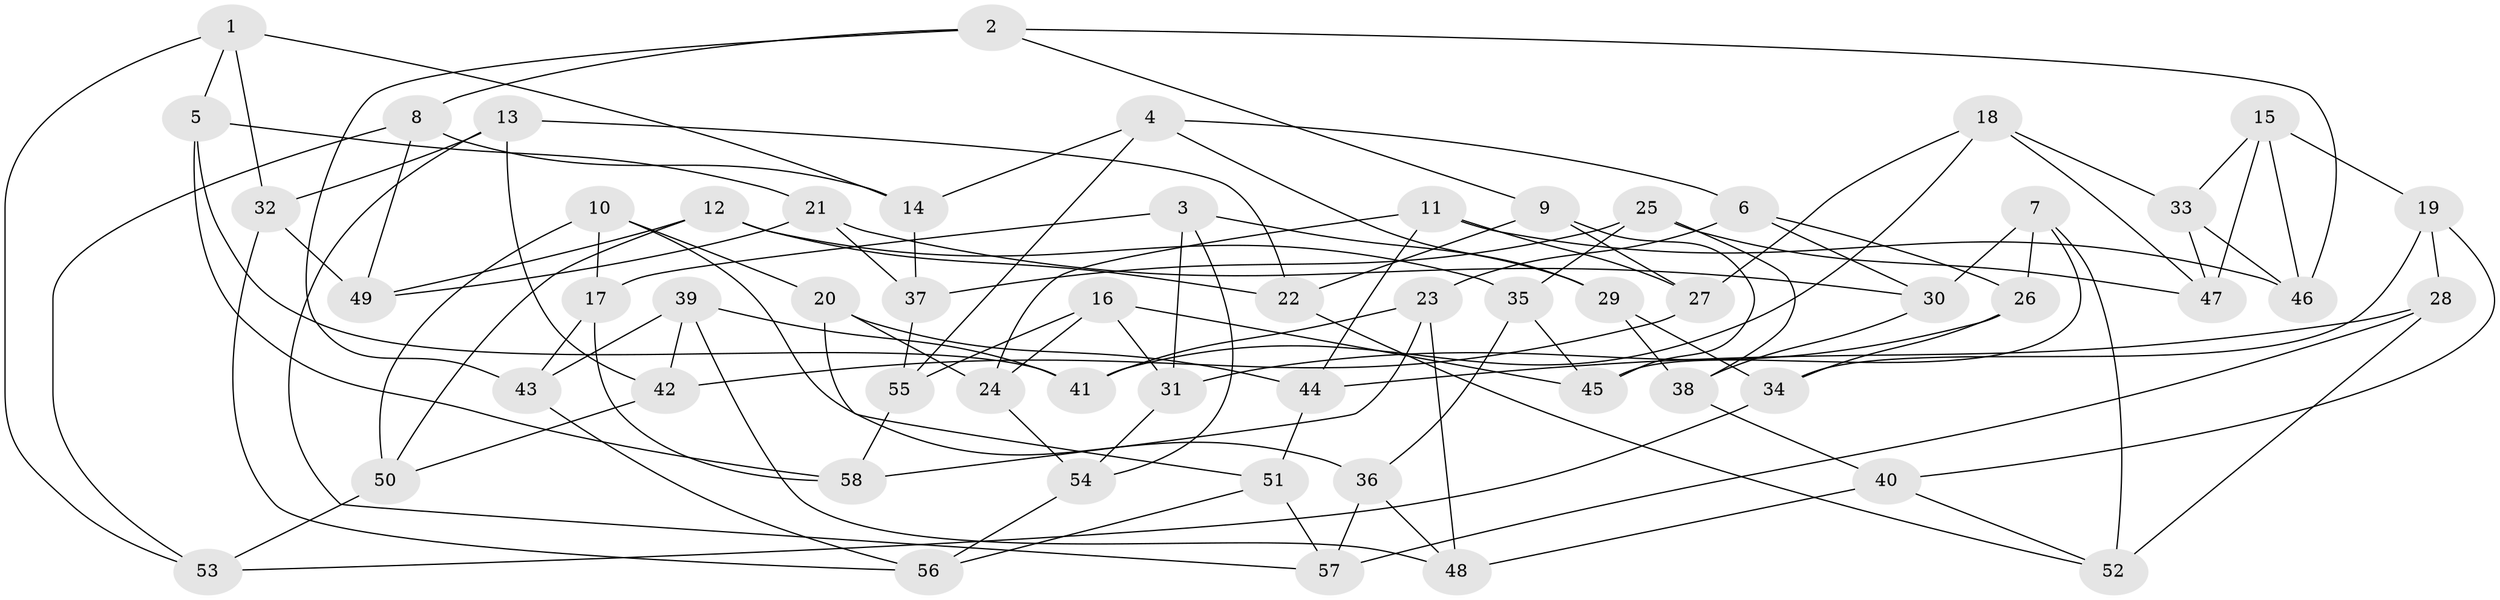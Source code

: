 // coarse degree distribution, {6: 0.5294117647058824, 5: 0.14705882352941177, 4: 0.23529411764705882, 3: 0.08823529411764706}
// Generated by graph-tools (version 1.1) at 2025/24/03/03/25 07:24:26]
// undirected, 58 vertices, 116 edges
graph export_dot {
graph [start="1"]
  node [color=gray90,style=filled];
  1;
  2;
  3;
  4;
  5;
  6;
  7;
  8;
  9;
  10;
  11;
  12;
  13;
  14;
  15;
  16;
  17;
  18;
  19;
  20;
  21;
  22;
  23;
  24;
  25;
  26;
  27;
  28;
  29;
  30;
  31;
  32;
  33;
  34;
  35;
  36;
  37;
  38;
  39;
  40;
  41;
  42;
  43;
  44;
  45;
  46;
  47;
  48;
  49;
  50;
  51;
  52;
  53;
  54;
  55;
  56;
  57;
  58;
  1 -- 5;
  1 -- 32;
  1 -- 53;
  1 -- 14;
  2 -- 43;
  2 -- 46;
  2 -- 8;
  2 -- 9;
  3 -- 29;
  3 -- 31;
  3 -- 17;
  3 -- 54;
  4 -- 55;
  4 -- 6;
  4 -- 14;
  4 -- 29;
  5 -- 58;
  5 -- 21;
  5 -- 41;
  6 -- 30;
  6 -- 26;
  6 -- 23;
  7 -- 30;
  7 -- 26;
  7 -- 52;
  7 -- 45;
  8 -- 14;
  8 -- 53;
  8 -- 49;
  9 -- 27;
  9 -- 22;
  9 -- 45;
  10 -- 36;
  10 -- 50;
  10 -- 17;
  10 -- 20;
  11 -- 27;
  11 -- 46;
  11 -- 24;
  11 -- 44;
  12 -- 50;
  12 -- 35;
  12 -- 22;
  12 -- 49;
  13 -- 42;
  13 -- 22;
  13 -- 32;
  13 -- 57;
  14 -- 37;
  15 -- 46;
  15 -- 19;
  15 -- 33;
  15 -- 47;
  16 -- 55;
  16 -- 45;
  16 -- 24;
  16 -- 31;
  17 -- 58;
  17 -- 43;
  18 -- 47;
  18 -- 27;
  18 -- 33;
  18 -- 41;
  19 -- 40;
  19 -- 28;
  19 -- 34;
  20 -- 51;
  20 -- 24;
  20 -- 44;
  21 -- 37;
  21 -- 49;
  21 -- 30;
  22 -- 52;
  23 -- 48;
  23 -- 41;
  23 -- 58;
  24 -- 54;
  25 -- 35;
  25 -- 38;
  25 -- 37;
  25 -- 47;
  26 -- 31;
  26 -- 34;
  27 -- 42;
  28 -- 57;
  28 -- 44;
  28 -- 52;
  29 -- 38;
  29 -- 34;
  30 -- 38;
  31 -- 54;
  32 -- 49;
  32 -- 56;
  33 -- 46;
  33 -- 47;
  34 -- 53;
  35 -- 45;
  35 -- 36;
  36 -- 48;
  36 -- 57;
  37 -- 55;
  38 -- 40;
  39 -- 41;
  39 -- 48;
  39 -- 42;
  39 -- 43;
  40 -- 52;
  40 -- 48;
  42 -- 50;
  43 -- 56;
  44 -- 51;
  50 -- 53;
  51 -- 57;
  51 -- 56;
  54 -- 56;
  55 -- 58;
}
